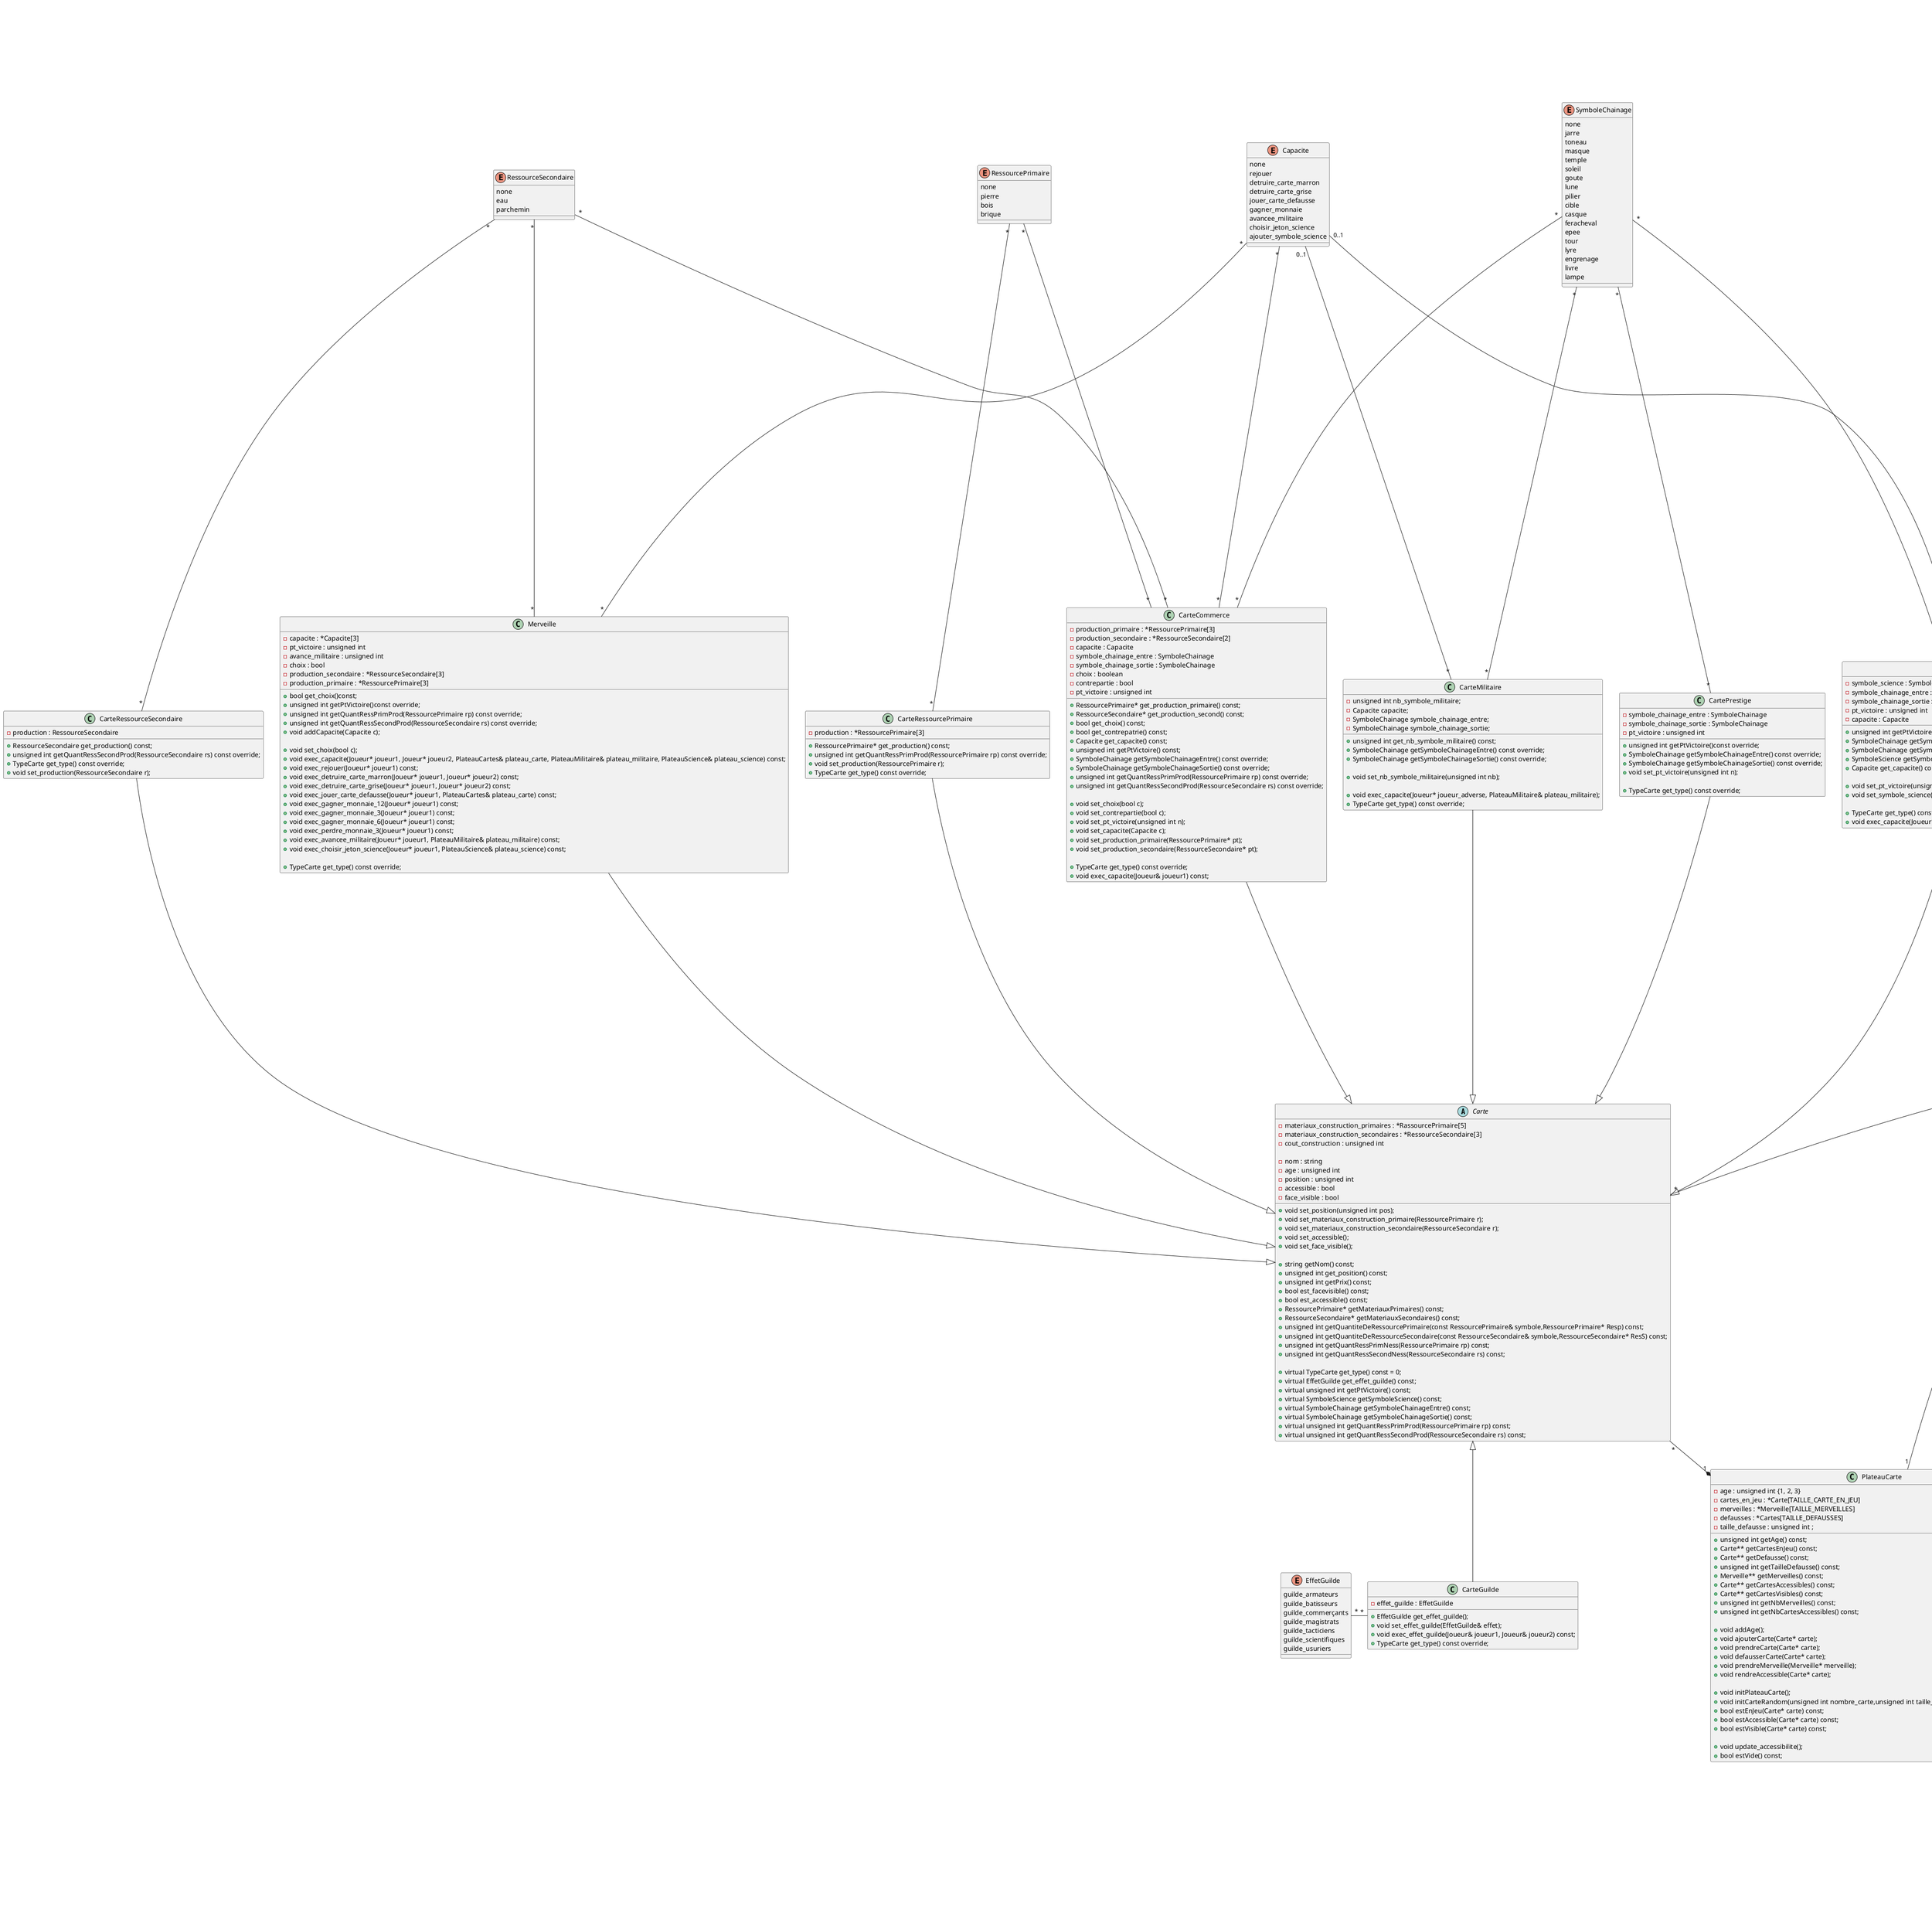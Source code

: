 @startuml Model 3

'les differentes cartes : 

'Cette classe rassemble les elements commun à chaques cartes 
abstract class Carte{
    - materiaux_construction_primaires : *RassourcePrimaire[5]
    - materiaux_construction_secondaires : *RessourceSecondaire[3]
    - cout_construction : unsigned int

    -nom : string
    -age : unsigned int
    -position : unsigned int
    -accessible : bool
    -face_visible : bool
    
    +void set_position(unsigned int pos);
    +void set_materiaux_construction_primaire(RessourcePrimaire r); 
    +void set_materiaux_construction_secondaire(RessourceSecondaire r);
    +void set_accessible();
    +void set_face_visible(); 

    +string getNom() const;
    +unsigned int get_position() const;
    +unsigned int getPrix() const;
    +bool est_facevisible() const;
    +bool est_accessible() const;
    +RessourcePrimaire* getMateriauxPrimaires() const;
    +RessourceSecondaire* getMateriauxSecondaires() const;
    +unsigned int getQuantiteDeRessourcePrimaire(const RessourcePrimaire& symbole,RessourcePrimaire* Resp) const;
    +unsigned int getQuantiteDeRessourceSecondaire(const RessourceSecondaire& symbole,RessourceSecondaire* ResS) const;
    +unsigned int getQuantRessPrimNess(RessourcePrimaire rp) const;
    +unsigned int getQuantRessSecondNess(RessourceSecondaire rs) const;

    +virtual TypeCarte get_type() const = 0;
    +virtual EffetGuilde get_effet_guilde() const;
    +virtual unsigned int getPtVictoire() const;
    +virtual SymboleScience getSymboleScience() const;
    +virtual SymboleChainage getSymboleChainageEntre() const;
    +virtual SymboleChainage getSymboleChainageSortie() const;
    +virtual unsigned int getQuantRessPrimProd(RessourcePrimaire rp) const;
    +virtual unsigned int getQuantRessSecondProd(RessourceSecondaire rs) const;
}

'Notes : J'ai compté pour les listes 4 et 2 en longueurs suffisent
'Age est une enumeration

'La methode gettype renvoie le type de la carte ("Science", "Militaire", "Commerce"...)

'out met tous les arguments d'etat de la carte a None, (position, facevisible et accessible)





'-----------------------------LES AUTRES CARTES--------------------'
'Hérite tous de la classe carte carte

'Une Merveille est techniquement une carte
class Merveille{
    - capacite : *Capacite[3]
    - pt_victoire : unsigned int
    - avance_militaire : unsigned int
    - choix : bool
    - production_secondaire : *RessourceSecondaire[3]
    - production_primaire : *RessourcePrimaire[3]

    + bool get_choix()const;
    + unsigned int getPtVictoire()const override;
    + unsigned int getQuantRessPrimProd(RessourcePrimaire rp) const override;
    + unsigned int getQuantRessSecondProd(RessourceSecondaire rs) const override;
    + void addCapacite(Capacite c); 
    
    + void set_choix(bool c);
    + void exec_capacite(Joueur* joueur1, Joueur* joueur2, PlateauCartes& plateau_carte, PlateauMilitaire& plateau_militaire, PlateauScience& plateau_science) const;
    + void exec_rejouer(Joueur* joueur1) const;
    + void exec_detruire_carte_marron(Joueur* joueur1, Joueur* joueur2) const;
    + void exec_detruire_carte_grise(Joueur* joueur1, Joueur* joueur2) const;
    + void exec_jouer_carte_defausse(Joueur* joueur1, PlateauCartes& plateau_carte) const;
    + void exec_gagner_monnaie_12(Joueur* joueur1) const;
    + void exec_gagner_monnaie_3(Joueur* joueur1) const;
    + void exec_gagner_monnaie_6(Joueur* joueur1) const;
    + void exec_perdre_monnaie_3(Joueur* joueur1) const;
    + void exec_avancee_militaire(Joueur* joueur1, PlateauMilitaire& plateau_militaire) const;
    + void exec_choisir_jeton_science(Joueur* joueur1, PlateauScience& plateau_science) const;

    + TypeCarte get_type() const override; 
}
'Les Merveille Grand Phare et Piree peuvent produire une ressource

'Les autres types de cartes

'Cartes marrons 
class CarteRessourcePrimaire{
    - production : *RessourcePrimaire[3]

    +RessourcePrimaire* get_production() const;
    +unsigned int getQuantRessPrimProd(RessourcePrimaire rp) const override;
    +void set_production(RessourcePrimaire r); 
    +TypeCarte get_type() const override;
}

'Cartes gris
class CarteRessourceSecondaire{
    - production : RessourceSecondaire

    +RessourceSecondaire get_production() const;
    +unsigned int getQuantRessSecondProd(RessourceSecondaire rs) const override;
    +TypeCarte get_type() const override;
    +void set_production(RessourceSecondaire r);
}
'Pas de liste car produit toujours 1 seul ressource

'Cartes Jaunes
class CarteCommerce{
    - production_primaire : *RessourcePrimaire[3]
    - production_secondaire : *RessourceSecondaire[2]
    - capacite : Capacite
    - symbole_chainage_entre : SymboleChainage
    - symbole_chainage_sortie : SymboleChainage
    - choix : boolean 
    - contrepartie : bool 
    - pt_victoire : unsigned int

    +RessourcePrimaire* get_production_primaire() const;
    +RessourceSecondaire* get_production_second() const;
    +bool get_choix() const;
    +bool get_contrepatrie() const;
    +Capacite get_capacite() const;
    +unsigned int getPtVictoire() const;
    +SymboleChainage getSymboleChainageEntre() const override;
    +SymboleChainage getSymboleChainageSortie() const override;
    +unsigned int getQuantRessPrimProd(RessourcePrimaire rp) const override;
    +unsigned int getQuantRessSecondProd(RessourceSecondaire rs) const override;

    +void set_choix(bool c);
    +void set_contrepartie(bool c);
    +void set_pt_victoire(unsigned int n);
    +void set_capacite(Capacite c);
    +void set_production_primaire(RessourcePrimaire* pt);
    +void set_production_secondaire(RessourceSecondaire* pt);

    +TypeCarte get_type() const override;
    +void exec_capacite(Joueur& joueur1) const;
}
'Choix defini si la production doit etre choisi entre differentes ressources ou non
'Contrepartie defini si il faut "acheter" la ressource produite ou non, on notera 0 si ce n'est pas le cas

'exec_capacite() regarde l'attribut "capacite", et execute la fonction correspondante
'on rajoutera un méssage d'erreur si la capacite n'est pas possible

'Cartes Verts
class CarteScience{
    - symbole_science : SymboleScience
    - symbole_chainage_entre : SymboleChainage
    - symbole_chainage_sortie : SymboleChainage
    - pt_victoire : unsigned int
    - capacite : Capacite

    +unsigned int getPtVictoire()const override;
    +SymboleChainage getSymboleChainageEntre() const override;
    +SymboleChainage getSymboleChainageSortie() const override;
    +SymboleScience getSymboleScience() const override;
    +Capacite get_capacite() const;

    +void set_pt_victoire(unsigned int n);
    +void set_symbole_science(SymboleScience s);

    +TypeCarte get_type() const override;
    +void exec_capacite(Joueur* joueur1, PlateauScience* plateau_science) const;

}
'SymboleScience est une enumerations des symboles Science disponible dans le jeu
'SymboleChainage est une enumerations des symboles Science disponible dans le jeu

'Cartes Rouges
class CarteMilitaire{
    -unsigned int nb_symbole_militaire;
    -Capacite capacite;
    -SymboleChainage symbole_chainage_entre;
    -SymboleChainage symbole_chainage_sortie;


    +unsigned int get_nb_symbole_militaire() const;
    +SymboleChainage getSymboleChainageEntre() const override;
    +SymboleChainage getSymboleChainageSortie() const override;

    +void set_nb_symbole_militaire(unsigned int nb);

    +void exec_capacite(Joueur* joueur_adverse, PlateauMilitaire& plateau_militaire);
    +TypeCarte get_type() const override;
}

'Cartes Bleu
class CartePrestige{
    - symbole_chainage_entre : SymboleChainage
    - symbole_chainage_sortie : SymboleChainage
    - pt_victoire : unsigned int

    +unsigned int getPtVictoire()const override;
    +SymboleChainage getSymboleChainageEntre() const override;
    +SymboleChainage getSymboleChainageSortie() const override;
    +void set_pt_victoire(unsigned int n);

    +TypeCarte get_type() const override;
}

'Cartes Violets
class CarteGuilde{
    - effet_guilde : EffetGuilde

    +EffetGuilde get_effet_guilde();
    +void set_effet_guilde(EffetGuilde& effet);
    +void exec_effet_guilde(Joueur& joueur1, Joueur& joueur2) const;
    +TypeCarte get_type() const override;

}
'EffetGuilde est un enumération defini après

'execEffetGuilde() effectue l'effet de guilde correspondant, a voir au niveau des arguments


CarteMilitaire --|> Carte
CarteCommerce --|> Carte
CarteScience --|> Carte
CartePrestige --|> Carte
Carte <|-- CarteGuilde
CarteRessourcePrimaire --|> Carte
CarteRessourceSecondaire --|> Carte
Merveille --|> Carte


'-----------------------------------------ATTENTION !!!-----------------------------------------------------'
'Tout elements se déclanchant qu'une seul fois, à la création de la carte est considéré comme une capacitée 
'Il existe une enumération capacité, définie plus loin

'---------------------------------------ENUMERATIONS LIE AUX CARTES-----------------------------------------'



'Permet de ne pas payer une carte si elle comporte le meme symbole qu'une carte déja construite par le joueur
enum SymboleChainage{
    none
    jarre 
    toneau
    masque 
    temple 
    soleil 
    goute 
    lune 
    pilier 
    cible 
    casque 
    feracheval 
    epee 
    tour 
    lyre 
    engrenage 
    livre 
    lampe 
}

SymboleChainage "*" -- "*" CartePrestige
SymboleChainage "*" -- "*" CarteMilitaire
SymboleChainage "*" -- "*" CarteScience
SymboleChainage "*" -- "*" CarteCommerce

'Symbole se trouvant sur les cartes sciences, 
'2 symbole similaire entraine la prise d'une jeton science pour le joueur, 
'6 symbole different entraine une victoire scientifique
enum SymboleScience{
    roue 
    plume 
    pilon 
    balance 
    globeterrestre 
    filaplomb
    bateau 
}

SymboleScience "*" -- "*" CarteScience

'Enumerations contenant les differents effets de Guilde (cartes violettes)
enum EffetGuilde{
    guilde_armateurs
    guilde_batisseurs
    guilde_commerçants
    guilde_magistrats
    guilde_tacticiens
    guilde_scientifiques
    guilde_usuriers
}
'Se referer à la fiche dans le docs pour les effets de chaques guides
EffetGuilde "*" - "*" CarteGuilde

'Les differentes capacité retrouvables sur certaines cartes, notement sur les cartes Merveille, militaire et de commerce
enum Capacite{
    none
    rejouer
    detruire_carte_marron
    detruire_carte_grise
    jouer_carte_defausse
    gagner_monnaie
    avancee_militaire
    choisir_jeton_science
    ajouter_symbole_science
}
'Je pense que les noms sont suffisement explicites, mais n'hésitez pas à poser des question si ce n'est pas clair

Capacite "*"  -- "*" CarteCommerce
Capacite "0..1"  -- "*" CarteMilitaire
Capacite "*"  -- "*" Merveille
Capacite "0..1" -- "*" CarteScience


'Les Ressources sont utilisé par les joureurs pour construir des batiments
'Elles sont produites par certaines cartes
enum RessourcePrimaire{
    none
    pierre
    bois
    brique
}

RessourcePrimaire  "*" -- "*" CarteRessourcePrimaire
RessourcePrimaire  "*" -- "*" CarteCommerce


enum RessourceSecondaire{
    none
    eau
    parchemin
}

RessourceSecondaire "*" -- "*" CarteRessourceSecondaire
RessourceSecondaire "*" -- "*" CarteCommerce
RessourceSecondaire "*" -- "*" Merveille



'-------------------------LES JETONS SCIENCES------------------------'
'Il sont au nombre de 10 avec des effets uniques

class JetonScience{
    - capacite : CapaciteScience

    + void exec_capacite_science(Joueur* joueur) const;
    + CapaciteScience get_capacite() const;
}
'CapaciteScience est une enumération des effets de chaques jetons, voir ci dessous

'Capacité déclanchées par les jetons sciences
enum CapaciteScience{
    none
    agriculture
    architecture
    economie
    loi
    maconnerie
    urbanisme
    theologie
    strategie
    philosophie
    mathematique
}
'Ce référer à la fiche pour les detailles de chaques capacitées
JetonScience "1" *-- "1" CapaciteScience

class JetonMalus{
    -malus : unsigned int 
    -position : unsigned int < Dim_plateau_militaire
    -joueur : Joueur*

    +unsigned int get_positon()const;
    +unsigned int get_malus()const;
    +void exec_malus();

}

class PlateauMilitaire{
    -avance_win : const int;
    -avance : unsigned int 
    -Dim_jetons_malus : const int;
    -liste_jetons_malus : JetonMalus**;
    -joueur_derriere : Joueur*;
    

    +void update_avance(unsigned int a, Joueur& joueur_cible);
    +void retirer_jeton_malus(JetonMalus& jeton);
    +JetonMalus* jeton_malus_ici() const;
    +bool gagneMilitairement(Joueur* joueur) const; 
    +Joueur* getJoueurDerriere() const;
    +unsigned int getAvance() const;
}

PlateauMilitaire "1" *-- "4" JetonMalus
'Jdevant permet a la fois, en composant avec avance de savoir la position du jetons d'avancée miliaire
'Permet egalement de savoir directement quelle joueur est le moins avancé militairement, 
'ce qui permet de savoir quelles est le joueur qui doit commencer le nouvel age, ainsi que le joueur qui doit subir un malus

'updateavance(unsigned int, Joueur) permet d'avancer 
'le jeton d'un certain nombre de case en faveur du Joueur donnée en argument, (modifie avance et Jderiere si necessaire)

'retirer_jeton permet de retirer le jeton d'une case alors le joueur le moins avancé militairement subit un malus, 
'Utiliser la fonction appliquerCapacite de JetonMalus


'    - merveille_j1 : &Merveille[4]
'    - merveille_j2 : &Mervielle[4]
' il y'a une redondance ici parceque les merveilles construites appartiennent à la classe Joueur
'j'ai donc enlevé

class PlateauCarte{
    - age : unsigned int {1, 2, 3}
    - cartes_en_jeu : *Carte[TAILLE_CARTE_EN_JEU]
    - merveilles : *Merveille[TAILLE_MERVEILLES]
    - defausses : *Cartes[TAILLE_DEFAUSSES]
    - taille_defausse : unsigned int ; 

    + unsigned int getAge() const;
    + Carte** getCartesEnJeu() const;
    + Carte** getDefausse() const;
    + unsigned int getTailleDefausse() const;
    + Merveille** getMerveilles() const;
    + Carte** getCartesAccessibles() const; 
    + Carte** getCartesVisibles() const; 
    + unsigned int getNbMerveilles() const; 
    + unsigned int getNbCartesAccessibles() const;

    + void addAge(); 
    + void ajouterCarte(Carte* carte); 
    + void prendreCarte(Carte* carte); 
    + void defausserCarte(Carte* carte); 
    + void prendreMerveille(Merveille* merveille); 
    + void rendreAccessible(Carte* carte);

    + void initPlateauCarte();
    + void initCarteRandom(unsigned int nombre_carte,unsigned int taille_tableau, Carte** tableau_cartes); 
    + bool estEnJeu(Carte* carte) const; 
    + bool estAccessible(Carte* carte) const; 
    + bool estVisible(Carte* carte) const; 

    + void update_accessibilite();
    + bool estVide() const; 
}

'set_age modifie l'age du plateau carte
'La methode rendaccessible(&Carte) permet de rendre FaceVisible et Accessible la carte Carte
'La methode prendre(&Carte) permet de supprimer la carte de la liste carte en Jeu
'La methode deffausser(&Carte) permet de mettre en defausse la carte et de la suprimmer de la liste des cartes en jeu
'getcartevisible() renvoie la liste des cartes faces visibles
'getcarteaccessible() renvoie la liste des cartes accessibles et donc face visible



'Le plateau Scientifique permet de gerer les jetons scientifique
class PlateauScience{
    -Dim_jetons_in_game : const int ;
    -Dim_liste_position : const int ;
    -Dim_jetons_out_game : const int ;
    -jeton_in_game : JetonScience*;
    -liste_position : unsigned int**;
    -jeton_out_game : JetonScience**;

    +JetonScience** tirer_jeton_out_game();
    +void retirer_jeton_out_game(JetonScience& jeton);
    +void retirer_jeton_in_game(JetonScience& jeton);
    +void ajouter_jeton_in_game(JetonScience& jeton);
    +void ajouter_jeton_out_game(JetonScience& jeton);
    +JetonScience** getJetonInGame() const;

}

PlateauScience  "1" *-- "5" JetonScience

'JetonInGame represente les jetons visibles et recupérables par les joueurs
'JetonsOutGame sont les jetons non tiré pour la partie, qui sont quand meme récuperables grace à des merveilles

'tirerjeton() tire 3 jeton aléatoirement dans jetonOUtGame, utilisé par la capacitée choisirjeton
'retirer jeton, retire le jeton ayant pour position Position de la liste jetonInGame


'/////////////IMPORTANT\\\\\\\\\\\\\\\
' Après réfléxion, je pense qu'il faut laisser les cartes et Merveilles crée dans les classes joueurs et non dans des plateaux appareant au joureurs 
'Car pour l'interface graphique ca ne change rien, et ce sera plus simple pour acceder au differents cout, sans avoir a aller chercher les cartes crées dans des plateau séparé de joueurs


'plateaumilitaire decrit l'avancé militaire d'un joueur vers le camps adverse, 
'nbmerveilles renseigne le nombre de merveilles déjà construites, pour rappel, on ne peut construire que 7 merveille dans une partie
Carte "*" --* "1" PlateauCarte
Joueur "2" -- "1" PlateauCarte
Joueur "2" -- "1" PlateauScience
Joueur "2" -- "1" PlateauMilitaire


'-------------------------------GESTION DU PLATEAU DE JEU------------------------

'comment gérer la class ressource ????
'à revoir

'Cette classe decrit l'etat du plateau de jeu à chaque instant
class Joueur{
    - cartes_construite : *Carte[60]
    - merveille_construite : *Merveille[5]
    - merveille_non_construite : *Merveille[5]
    - monnaie : unsigned int
    - pt_victoire: unsigned int
    - nb_jetons : unsigned int
    - rejouer : bool
    - ressources : Ressource
    - capacites : CapaciteJeton
    - symboles_science : SymbolesScience
    - symboles_chainage : SymbolesChainage
    - effets : Effets

    + unsigned int getMonnaie() const;
    + unsigned int getPtVictoire()const; 
    + unsigned int getNbCartesConstruites() const;
    + unsigned int getNbMerveillesConstruites()const;
    + unsigned int getNbMerveillesNonConstruites()const;
    + unsigned int getNbJetonsScience() const;
    + SymbolesScience getSymbolesScience() const; 
    + CapaciteJeton getCapacitesJetons() const; 
    + Effets getEffetsGuilde() const; 
    + SymbolesChainage getSymbolesChainage() const ; 
    + unsigned int getNbCartesType(std::string type) const; 
    + unsigned int getQuantiteDeRessourcePrimaire(const RessourcePrimaire& symbole) const; 
    + unsigned int getQuantiteDeRessourceSecondaire(const RessourceSecondaire& symbole) const;
    + Ressource* getRessources(); 
    + bool getRejouer() const; 
    + Carte** getCartesConstruites(); 
    + Merveille** getMerveillesNonConstruites();
    + bool isInMerveillesNonConstruites(Merveille* merveille);

    + void setMonnaie(unsigned int argent); 
    + void setPtVictoire(unsigned int p); 
    + void setRessource(RessourcePrimaire rp, unsigned int quantite); 
    + void setRessource(RessourceSecondaire rs, unsigned int quantite); 
    + void addCapaciteJeton(const CapaciteScience& jeton); 
    + void setMerveille(Merveille* merveille); 
    + void setRejouerTrue(); 
    + void setRejouerFalse(); 

    + void construireJeton(JetonScience* jeton);  
    + unsigned int getNbSymbolesScience()const; 
    + bool gagneScientifiquement() const ;
    + void addSymboleScience(const SymboleScience s, PlateauScience* plateau_science);
    + void addSymboleBalance(); 
    + void removeSymboleScience(SymboleScience& s); 
    + void ajouterRessource(RessourcePrimaire rp, unsigned int quant); 
    + void ajouterRessource(RessourceSecondaire rs, unsigned int quant); 
    + void retirerRessource(RessourcePrimaire rp, unsigned int quant); 
    + void retirerRessource(RessourceSecondaire rs, unsigned int quant); 
    + void addEffetGuilde(EffetGuilde effet);
    + void removeEffetGuilde(EffetGuilde effet);
    + void setSymboleChainage(SymboleChainage s, bool var); 
    + void addSymboleChainage(SymboleChainage s); 
    + void removeSymboleChainage(SymboleChainage s); 
    + bool possedeSymboleChainage(SymboleChainage s) const; 
    + void gagnerArgent(int argent); 
    + void gagnerPtVictoire(unsigned int p); 
    + void retirerCarte(Carte* carte); 
    + void updateRessourcesCarte(Carte* carte); 
    + void updatePtVictoireCarte(Carte* carte); 
    + void updateSymbolesChainageCarte(Carte* carte); 
    + void updateSymbolesScienceCarte(Carte* carte, PlateauScience* plateau_science); 
    + void updateEffetsGuilde(Carte* carte); 
    + void addCarte(Carte* carte, PlateauScience* plateau_science); 
    + unsigned int getCout(const Carte& carte, Joueur& adversaire); 
    + virtual Carte* choisirCarte(Carte** liste_cartes, unsigned int taille_tableau);
    + Merveille* choisirCarte(Merveille** liste_merveilles, unsigned int taille_tableau);
    + virtual JetonScience* choisirJetonScience(JetonScience** liste_jetons, unsigned int taille_tableau);
    + Action choisir_action(PlateauCartes* p); 
    + virtual Action choisir_action(Action* actions); 
}
'60 car 20*3 = 60 le nombre de carte max qu'un joueur vera dans sa partie
'La fonction Verifie que la carte est accessible sur le Plateau (probablement via une méthode implémenté dans Plateau),
'Et effetue l'Action choisit par le joueur

'Si l'action choisit est construir ou merveille, alors le fonction vérifira que la carte ou la merveille est construissable puis l'ajoutera aux carte construites
'Si l'action chosit est de défausser la carte, la carte sera ajouté à la défausse du Plateau, et le joueur gagnera de la monnaie, 
'Dans tout les cas, la carte sera suprimé des cartes accésibles du plateau

'La méthode updatemonnaie permet d'ajouter ou retirer une quantité de monnaie donnée au joueur 

'La méthode getProduction() renvoie la production du joueur, pour cela elle interoge les cartes situées dans Carte

'La méthode getcout(Carte) renvoie le cout en monnaie, pour la construction de la carte Carte

'La méthode estconstructible(Carte) prend une carte en arguement Carte, et le joueur, car on fait Joueur.estconstructible(Carte)
'renvoie les cartes consturctible par le joueur, cad les cartes tel que Joueur.getcout(Carte) <= monnaie

'La fonction construire(Carte), ajoute Carte à carteconstruite et retire Joueur.getcout(Carte) à Joueur.monnaie 

'getptdevictoire() calcule le nombre de Pt de victoire du joueur, à executer en fin de partie

'Choisir action Carte, demande au joueur de Choisir une carte ACCESSIBLE, une fois la carte choisit elle est soit defaussé, soit construite, soit elle construit une merveille
Joueur "2" -- "*" Carte

class IARandom{
    + Action choisir_action(Action* actions) override ; 
    + Carte* choisirCarte(Carte** liste_cartes, unsigned int taille_tableau) override;
    + JetonScience* choisirJetonScience(JetonScience** liste_jetons, unsigned int taille_tableau) override;
}

IARandom --|> Joueur


class Plateau{
    -PlateauMilitaire* plateau_militaire;
    -PlateauScience* plateau_science;
    -PlateauCartes* plateau_cartes;

    +Plateau(Joueur* joueur1, Joueur* joueur2);
    +Plateau& operator=(const Plateau& plateau) = default;

    +PlateauMilitaire* getPlateauMilitaire(){return plateau_militaire;};
    +PlateauScience* getPlateauScience(){ return plateau_science;};
    +PlateauCartes* getPlateauCartes(){ return plateau_cartes;};

    +void init();
    +bool isEtatFinal();
}

PlateauMilitaire "1" --* "1" Plateau
PlateauCarte "1" --* "1" Plateau
PlateauScience "1" --* "1" Plateau

class Controleur {
    -Joueur* joueur1;
    -Joueur* joueur2;
    -Plateau plateau;
    -unsigned int tour = 1;

    +Controleur();
    +Controleur(std::string player);

    +Controleur(const Controleur& c) = delete;
	+Controleur& operator=(const Controleur& c) = delete;

    +static Controleur& getInstance();
    +static Controleur& getInstance(const std::string p);
    +static void libererInstance();

	+const Plateau& getPlateau() const { return plateau; }
    +Plateau& getPlateau() { return plateau; }
    +Joueur* getJoueur1() { return joueur1; };
    +Joueur* getJoueur2() { return joueur2; };
    +unsigned int getTotalCartesAccessibles();

    +int getTour() { return tour;};
    +void addTour();

    +Joueur* quiJoue();
    +Joueur* autreJoueur(Joueur* j);
    +Joueur* determineGagnant();

    +bool jeuEstFinie();
    +unsigned int gagnant();
    +bool gagne(Joueur* joueur);

    +bool estConstructible(Carte* carte);
    +void construireCarte(Carte* carte);
    +void defausserCarte(Carte* carte);

    +void playAction(Action& action);
    +bool actionEstLegale(Action& action);

    +Action* actionsLegales();
    +~Controleur	();
}

Controleur "1" --* "1" Plateau
Controleur "1" --* "2" Joueur
@enduml
